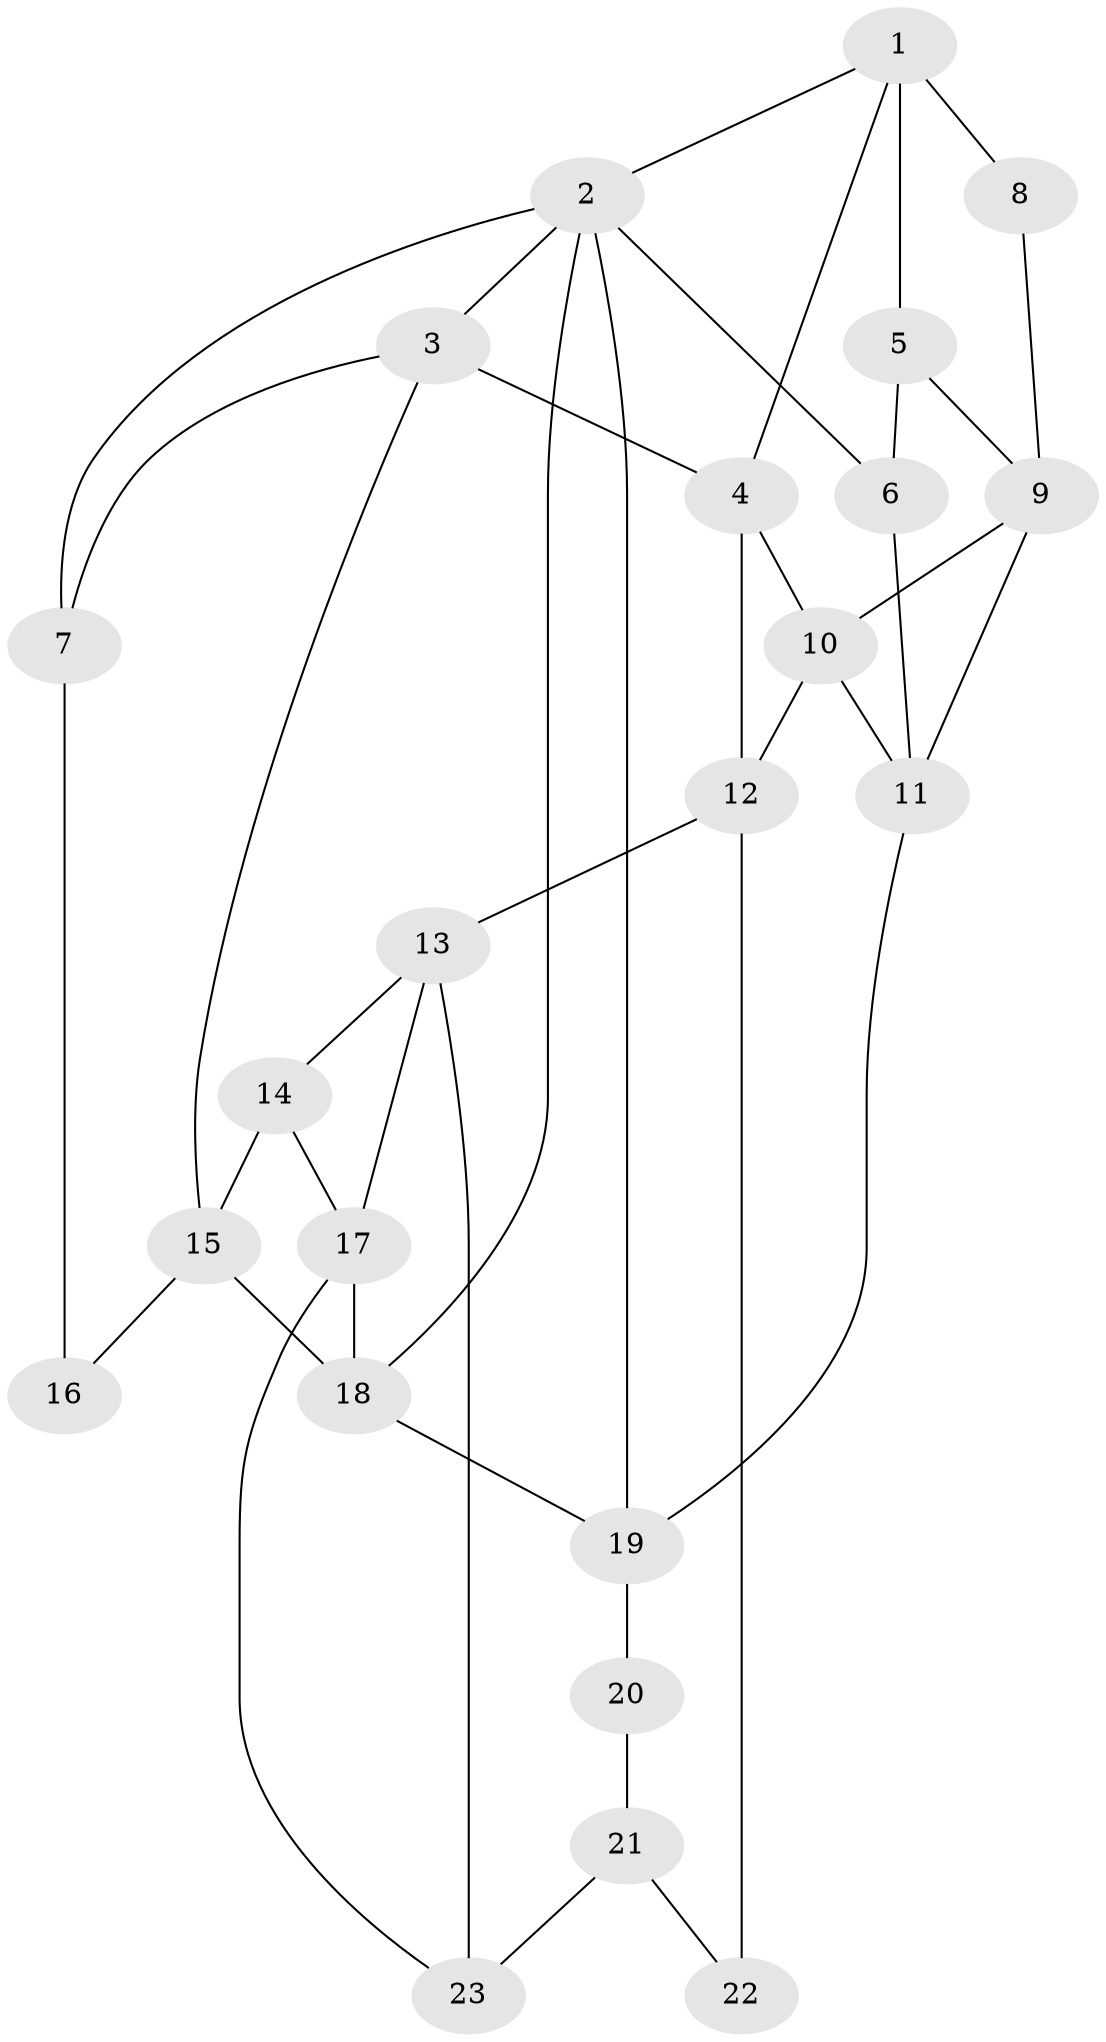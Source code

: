 // original degree distribution, {3: 0.05405405405405406, 6: 0.25675675675675674, 5: 0.4594594594594595, 4: 0.22972972972972974}
// Generated by graph-tools (version 1.1) at 2025/54/03/04/25 22:54:08]
// undirected, 23 vertices, 40 edges
graph export_dot {
  node [color=gray90,style=filled];
  1;
  2;
  3;
  4;
  5;
  6;
  7;
  8;
  9;
  10;
  11;
  12;
  13;
  14;
  15;
  16;
  17;
  18;
  19;
  20;
  21;
  22;
  23;
  1 -- 2 [weight=1.0];
  1 -- 4 [weight=1.0];
  1 -- 5 [weight=1.0];
  1 -- 8 [weight=2.0];
  2 -- 3 [weight=1.0];
  2 -- 6 [weight=1.0];
  2 -- 7 [weight=1.0];
  2 -- 18 [weight=1.0];
  2 -- 19 [weight=1.0];
  3 -- 4 [weight=2.0];
  3 -- 7 [weight=1.0];
  3 -- 15 [weight=1.0];
  4 -- 10 [weight=1.0];
  4 -- 12 [weight=1.0];
  5 -- 6 [weight=2.0];
  5 -- 9 [weight=1.0];
  6 -- 11 [weight=2.0];
  7 -- 16 [weight=2.0];
  8 -- 9 [weight=2.0];
  9 -- 10 [weight=2.0];
  9 -- 11 [weight=1.0];
  10 -- 11 [weight=1.0];
  10 -- 12 [weight=1.0];
  11 -- 19 [weight=2.0];
  12 -- 13 [weight=2.0];
  12 -- 22 [weight=2.0];
  13 -- 14 [weight=1.0];
  13 -- 17 [weight=1.0];
  13 -- 23 [weight=1.0];
  14 -- 15 [weight=3.0];
  14 -- 17 [weight=2.0];
  15 -- 16 [weight=1.0];
  15 -- 18 [weight=1.0];
  17 -- 18 [weight=2.0];
  17 -- 23 [weight=1.0];
  18 -- 19 [weight=1.0];
  19 -- 20 [weight=2.0];
  20 -- 21 [weight=2.0];
  21 -- 22 [weight=1.0];
  21 -- 23 [weight=1.0];
}
